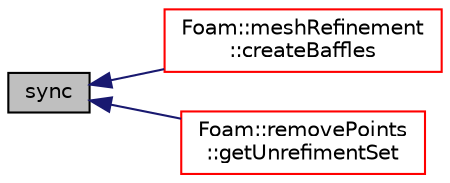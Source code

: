 digraph "sync"
{
  bgcolor="transparent";
  edge [fontname="Helvetica",fontsize="10",labelfontname="Helvetica",labelfontsize="10"];
  node [fontname="Helvetica",fontsize="10",shape=record];
  rankdir="LR";
  Node1 [label="sync",height=0.2,width=0.4,color="black", fillcolor="grey75", style="filled", fontcolor="black"];
  Node1 -> Node2 [dir="back",color="midnightblue",fontsize="10",style="solid",fontname="Helvetica"];
  Node2 [label="Foam::meshRefinement\l::createBaffles",height=0.2,width=0.4,color="red",URL="$a01503.html#adf59ba1ba1060862e3274059692eea57",tooltip="Create baffle for every internal face where ownPatch != -1. "];
  Node1 -> Node3 [dir="back",color="midnightblue",fontsize="10",style="solid",fontname="Helvetica"];
  Node3 [label="Foam::removePoints\l::getUnrefimentSet",height=0.2,width=0.4,color="red",URL="$a02206.html#a28398a6f2c4cfed4668de2daa457202c",tooltip="Given set of faces to restore calculates a consistent set of. "];
}
